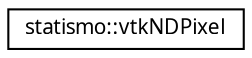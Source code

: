 digraph "Graphical Class Hierarchy"
{
  edge [fontname="FreeSans.ttf",fontsize="10",labelfontname="FreeSans.ttf",labelfontsize="10"];
  node [fontname="FreeSans.ttf",fontsize="10",shape=record];
  rankdir="LR";
  Node1 [label="statismo::vtkNDPixel",height=0.2,width=0.4,color="black", fillcolor="white", style="filled",URL="$classstatismo_1_1vtkNDPixel.html",tooltip="Helper class that represents a vtkPixel or arbitrary type and dimension In vtk a pixel is just of typ..."];
}

